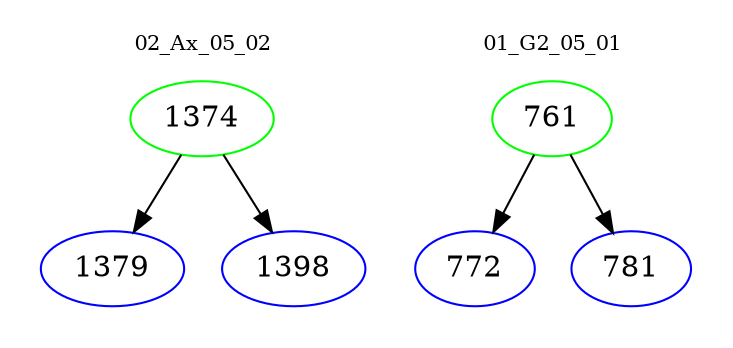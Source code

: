 digraph{
subgraph cluster_0 {
color = white
label = "02_Ax_05_02";
fontsize=10;
T0_1374 [label="1374", color="green"]
T0_1374 -> T0_1379 [color="black"]
T0_1379 [label="1379", color="blue"]
T0_1374 -> T0_1398 [color="black"]
T0_1398 [label="1398", color="blue"]
}
subgraph cluster_1 {
color = white
label = "01_G2_05_01";
fontsize=10;
T1_761 [label="761", color="green"]
T1_761 -> T1_772 [color="black"]
T1_772 [label="772", color="blue"]
T1_761 -> T1_781 [color="black"]
T1_781 [label="781", color="blue"]
}
}
